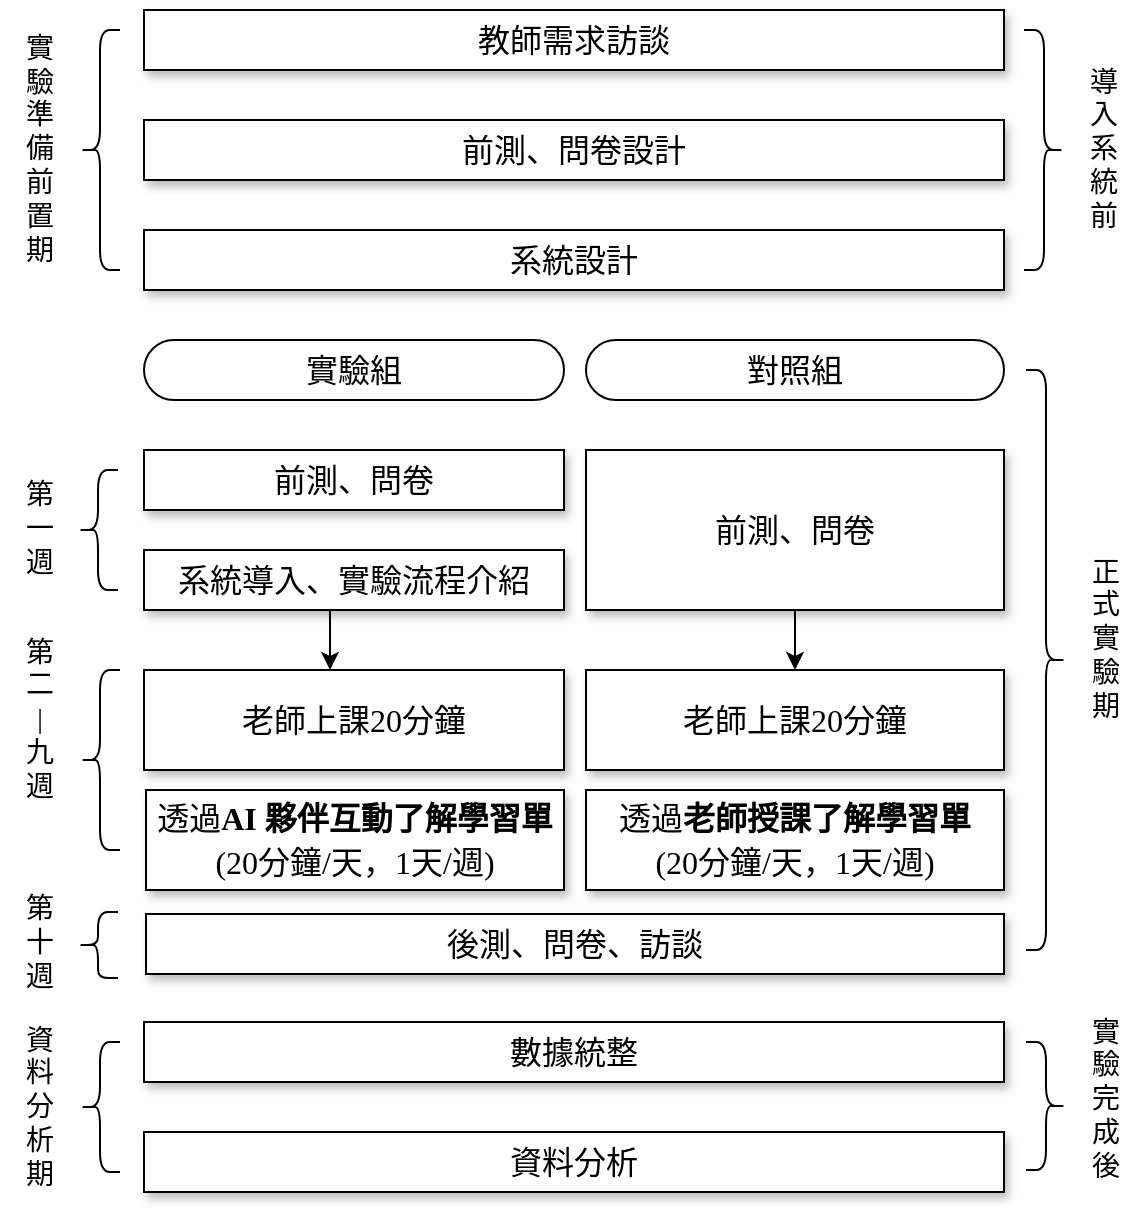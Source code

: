 <mxfile version="27.1.4">
  <diagram name="Page-1" id="90a13364-a465-7bf4-72fc-28e22215d7a0">
    <mxGraphModel dx="786" dy="463" grid="1" gridSize="10" guides="1" tooltips="1" connect="1" arrows="1" fold="1" page="1" pageScale="1.5" pageWidth="1169" pageHeight="826" background="none" math="0" shadow="0">
      <root>
        <mxCell id="0" style=";html=1;" />
        <mxCell id="1" style=";html=1;" parent="0" />
        <mxCell id="YoKq40f7h98XqhHqaOgo-1" value="&lt;font style=&quot;font-size: 16px;&quot; face=&quot;標楷體&quot;&gt;教師需求訪談&lt;/font&gt;" style="whiteSpace=wrap;html=1;shadow=1;fontSize=18;" parent="1" vertex="1">
          <mxGeometry x="320" y="90" width="430" height="30" as="geometry" />
        </mxCell>
        <mxCell id="YoKq40f7h98XqhHqaOgo-2" value="&lt;font style=&quot;font-size: 16px;&quot; face=&quot;標楷體&quot;&gt;前測、問卷設計&lt;/font&gt;" style="whiteSpace=wrap;html=1;shadow=1;fontSize=18;" parent="1" vertex="1">
          <mxGeometry x="320" y="145" width="430" height="30" as="geometry" />
        </mxCell>
        <mxCell id="YoKq40f7h98XqhHqaOgo-3" value="&lt;font style=&quot;font-size: 16px;&quot; face=&quot;標楷體&quot;&gt;系統設計&lt;/font&gt;" style="whiteSpace=wrap;html=1;shadow=1;fontSize=18;" parent="1" vertex="1">
          <mxGeometry x="320" y="200" width="430" height="30" as="geometry" />
        </mxCell>
        <mxCell id="YoKq40f7h98XqhHqaOgo-4" value="&lt;font face=&quot;標楷體&quot; style=&quot;font-size: 16px;&quot;&gt;實驗組&lt;/font&gt;" style="rounded=1;whiteSpace=wrap;html=1;arcSize=50;" parent="1" vertex="1">
          <mxGeometry x="320" y="255" width="210" height="30" as="geometry" />
        </mxCell>
        <mxCell id="YoKq40f7h98XqhHqaOgo-5" value="&lt;span style=&quot;font-family: 標楷體; font-size: 16px;&quot;&gt;對照組&lt;/span&gt;" style="rounded=1;whiteSpace=wrap;html=1;arcSize=50;" parent="1" vertex="1">
          <mxGeometry x="541" y="255" width="209" height="30" as="geometry" />
        </mxCell>
        <mxCell id="YoKq40f7h98XqhHqaOgo-6" value="&lt;font face=&quot;標楷體&quot;&gt;&lt;span style=&quot;font-size: 16px;&quot;&gt;前測、問卷&lt;/span&gt;&lt;/font&gt;" style="whiteSpace=wrap;html=1;shadow=1;fontSize=18;" parent="1" vertex="1">
          <mxGeometry x="320" y="310" width="210" height="30" as="geometry" />
        </mxCell>
        <mxCell id="YoKq40f7h98XqhHqaOgo-7" value="&lt;font face=&quot;標楷體&quot;&gt;&lt;span style=&quot;font-size: 16px;&quot;&gt;前測、問卷&lt;/span&gt;&lt;/font&gt;" style="whiteSpace=wrap;html=1;shadow=1;fontSize=18;" parent="1" vertex="1">
          <mxGeometry x="541" y="310" width="209" height="80" as="geometry" />
        </mxCell>
        <mxCell id="YoKq40f7h98XqhHqaOgo-8" value="&lt;font face=&quot;標楷體&quot;&gt;&lt;span style=&quot;font-size: 16px;&quot;&gt;系統導入、實驗流程介紹&lt;/span&gt;&lt;/font&gt;" style="whiteSpace=wrap;html=1;shadow=1;fontSize=18;" parent="1" vertex="1">
          <mxGeometry x="320" y="360" width="210" height="30" as="geometry" />
        </mxCell>
        <mxCell id="YoKq40f7h98XqhHqaOgo-9" value="&lt;span style=&quot;font-family: 標楷體; font-size: 16px;&quot;&gt;老師上課20分鐘&lt;/span&gt;" style="whiteSpace=wrap;html=1;shadow=1;fontSize=18;" parent="1" vertex="1">
          <mxGeometry x="320" y="420" width="210" height="50" as="geometry" />
        </mxCell>
        <mxCell id="YoKq40f7h98XqhHqaOgo-10" value="&lt;span style=&quot;font-size: 16px;&quot;&gt;&lt;font face=&quot;標楷體&quot;&gt;老師上課20分鐘&lt;/font&gt;&lt;br&gt;&lt;/span&gt;" style="whiteSpace=wrap;html=1;shadow=1;fontSize=18;" parent="1" vertex="1">
          <mxGeometry x="541" y="420" width="209" height="50" as="geometry" />
        </mxCell>
        <mxCell id="YoKq40f7h98XqhHqaOgo-11" value="&lt;font face=&quot;標楷體&quot;&gt;&lt;span style=&quot;font-size: 16px;&quot;&gt;後測、問卷、訪談&lt;/span&gt;&lt;/font&gt;" style="whiteSpace=wrap;html=1;shadow=1;fontSize=18;" parent="1" vertex="1">
          <mxGeometry x="321" y="542" width="429" height="30" as="geometry" />
        </mxCell>
        <mxCell id="YoKq40f7h98XqhHqaOgo-12" value="&lt;font face=&quot;標楷體&quot;&gt;&lt;span style=&quot;font-size: 16px;&quot;&gt;數據統整&lt;/span&gt;&lt;/font&gt;" style="whiteSpace=wrap;html=1;shadow=1;fontSize=18;" parent="1" vertex="1">
          <mxGeometry x="320" y="596" width="430" height="30" as="geometry" />
        </mxCell>
        <mxCell id="YoKq40f7h98XqhHqaOgo-13" value="&lt;font face=&quot;標楷體&quot;&gt;&lt;span style=&quot;font-size: 16px;&quot;&gt;資料分析&lt;/span&gt;&lt;/font&gt;" style="whiteSpace=wrap;html=1;shadow=1;fontSize=18;" parent="1" vertex="1">
          <mxGeometry x="320" y="651" width="430" height="30" as="geometry" />
        </mxCell>
        <mxCell id="YoKq40f7h98XqhHqaOgo-14" value="" style="shape=curlyBracket;whiteSpace=wrap;html=1;rounded=1;labelPosition=left;verticalLabelPosition=middle;align=right;verticalAlign=middle;" parent="1" vertex="1">
          <mxGeometry x="288" y="606" width="20" height="65" as="geometry" />
        </mxCell>
        <mxCell id="YoKq40f7h98XqhHqaOgo-15" value="" style="shape=curlyBracket;whiteSpace=wrap;html=1;rounded=1;labelPosition=left;verticalLabelPosition=middle;align=right;verticalAlign=middle;" parent="1" vertex="1">
          <mxGeometry x="288" y="100" width="20" height="120" as="geometry" />
        </mxCell>
        <mxCell id="YoKq40f7h98XqhHqaOgo-18" value="&lt;font style=&quot;font-size: 14px;&quot; face=&quot;標楷體&quot;&gt;第&lt;/font&gt;&lt;div&gt;&lt;font style=&quot;font-size: 14px;&quot; face=&quot;標楷體&quot;&gt;一&lt;/font&gt;&lt;/div&gt;&lt;div&gt;&lt;span style=&quot;font-family: 標楷體; background-color: transparent; color: light-dark(rgb(0, 0, 0), rgb(255, 255, 255));&quot;&gt;&lt;font style=&quot;font-size: 14px;&quot;&gt;週&lt;/font&gt;&lt;/span&gt;&lt;/div&gt;" style="text;html=1;align=center;verticalAlign=middle;whiteSpace=wrap;rounded=0;fontFamily=Comic Sans MS;" parent="1" vertex="1">
          <mxGeometry x="248" y="305" width="40" height="90" as="geometry" />
        </mxCell>
        <mxCell id="YoKq40f7h98XqhHqaOgo-19" value="&lt;font style=&quot;font-size: 14px;&quot; face=&quot;標楷體&quot;&gt;第&lt;/font&gt;&lt;div&gt;&lt;font style=&quot;font-size: 14px;&quot; face=&quot;標楷體&quot;&gt;二&lt;/font&gt;&lt;/div&gt;&lt;div&gt;&lt;font style=&quot;font-size: 14px;&quot; face=&quot;標楷體&quot;&gt;|&lt;/font&gt;&lt;/div&gt;&lt;div&gt;&lt;font style=&quot;font-size: 14px;&quot; face=&quot;標楷體&quot;&gt;九&lt;/font&gt;&lt;/div&gt;&lt;div&gt;&lt;span style=&quot;font-family: 標楷體; background-color: transparent; color: light-dark(rgb(0, 0, 0), rgb(255, 255, 255));&quot;&gt;&lt;font style=&quot;font-size: 14px;&quot;&gt;週&lt;/font&gt;&lt;/span&gt;&lt;/div&gt;" style="text;html=1;align=center;verticalAlign=middle;whiteSpace=wrap;rounded=0;fontFamily=Comic Sans MS;" parent="1" vertex="1">
          <mxGeometry x="248" y="400" width="40" height="90" as="geometry" />
        </mxCell>
        <mxCell id="YoKq40f7h98XqhHqaOgo-20" value="&lt;font style=&quot;font-size: 14px;&quot; face=&quot;標楷體&quot;&gt;第&lt;/font&gt;&lt;div&gt;&lt;font style=&quot;font-size: 14px;&quot; face=&quot;標楷體&quot;&gt;十&lt;/font&gt;&lt;/div&gt;&lt;div&gt;&lt;span style=&quot;font-family: 標楷體; background-color: transparent; color: light-dark(rgb(0, 0, 0), rgb(255, 255, 255));&quot;&gt;&lt;font style=&quot;font-size: 14px;&quot;&gt;週&lt;/font&gt;&lt;/span&gt;&lt;/div&gt;" style="text;html=1;align=center;verticalAlign=middle;whiteSpace=wrap;rounded=0;fontFamily=Comic Sans MS;" parent="1" vertex="1">
          <mxGeometry x="248" y="512" width="40" height="90" as="geometry" />
        </mxCell>
        <mxCell id="YoKq40f7h98XqhHqaOgo-21" value="&lt;font style=&quot;font-size: 14px;&quot; face=&quot;標楷體&quot;&gt;資&lt;/font&gt;&lt;div&gt;&lt;font style=&quot;font-size: 14px;&quot; face=&quot;標楷體&quot;&gt;料&lt;/font&gt;&lt;/div&gt;&lt;div&gt;&lt;font style=&quot;font-size: 14px;&quot; face=&quot;標楷體&quot;&gt;分&lt;/font&gt;&lt;/div&gt;&lt;div&gt;&lt;font style=&quot;font-size: 14px;&quot; face=&quot;標楷體&quot;&gt;析&lt;/font&gt;&lt;/div&gt;&lt;div&gt;&lt;font style=&quot;font-size: 14px;&quot; face=&quot;標楷體&quot;&gt;期&lt;/font&gt;&lt;/div&gt;" style="text;html=1;align=center;verticalAlign=middle;whiteSpace=wrap;rounded=0;fontFamily=Comic Sans MS;" parent="1" vertex="1">
          <mxGeometry x="248" y="593.5" width="40" height="90" as="geometry" />
        </mxCell>
        <mxCell id="YoKq40f7h98XqhHqaOgo-22" value="" style="shape=curlyBracket;whiteSpace=wrap;html=1;rounded=1;labelPosition=left;verticalLabelPosition=middle;align=right;verticalAlign=middle;" parent="1" vertex="1">
          <mxGeometry x="287" y="541" width="20" height="33" as="geometry" />
        </mxCell>
        <mxCell id="YoKq40f7h98XqhHqaOgo-23" value="" style="shape=curlyBracket;whiteSpace=wrap;html=1;rounded=1;labelPosition=left;verticalLabelPosition=middle;align=right;verticalAlign=middle;" parent="1" vertex="1">
          <mxGeometry x="288" y="420" width="20" height="90" as="geometry" />
        </mxCell>
        <mxCell id="YoKq40f7h98XqhHqaOgo-24" value="" style="shape=curlyBracket;whiteSpace=wrap;html=1;rounded=1;labelPosition=left;verticalLabelPosition=middle;align=right;verticalAlign=middle;" parent="1" vertex="1">
          <mxGeometry x="287" y="320" width="20" height="60" as="geometry" />
        </mxCell>
        <mxCell id="YoKq40f7h98XqhHqaOgo-25" value="&lt;font style=&quot;font-size: 14px;&quot; face=&quot;標楷體&quot;&gt;實&lt;/font&gt;&lt;div&gt;&lt;font style=&quot;font-size: 14px;&quot; face=&quot;標楷體&quot;&gt;驗&lt;/font&gt;&lt;/div&gt;&lt;div&gt;&lt;font style=&quot;font-size: 14px;&quot; face=&quot;標楷體&quot;&gt;準&lt;/font&gt;&lt;/div&gt;&lt;div&gt;&lt;font style=&quot;font-size: 14px;&quot; face=&quot;標楷體&quot;&gt;備&lt;/font&gt;&lt;/div&gt;&lt;div&gt;&lt;font style=&quot;font-size: 14px;&quot; face=&quot;標楷體&quot;&gt;前&lt;/font&gt;&lt;/div&gt;&lt;div&gt;&lt;font style=&quot;font-size: 14px;&quot; face=&quot;標楷體&quot;&gt;置&lt;/font&gt;&lt;/div&gt;&lt;div&gt;&lt;font style=&quot;font-size: 14px;&quot; face=&quot;標楷體&quot;&gt;期&lt;/font&gt;&lt;/div&gt;" style="text;html=1;align=center;verticalAlign=middle;whiteSpace=wrap;rounded=0;fontFamily=Comic Sans MS;" parent="1" vertex="1">
          <mxGeometry x="248" y="115" width="40" height="90" as="geometry" />
        </mxCell>
        <mxCell id="YoKq40f7h98XqhHqaOgo-27" value="" style="shape=curlyBracket;whiteSpace=wrap;html=1;rounded=1;flipH=1;labelPosition=right;verticalLabelPosition=middle;align=left;verticalAlign=middle;" parent="1" vertex="1">
          <mxGeometry x="760" y="100" width="20" height="120" as="geometry" />
        </mxCell>
        <mxCell id="YoKq40f7h98XqhHqaOgo-28" value="" style="shape=curlyBracket;whiteSpace=wrap;html=1;rounded=1;flipH=1;labelPosition=right;verticalLabelPosition=middle;align=left;verticalAlign=middle;" parent="1" vertex="1">
          <mxGeometry x="761" y="270" width="20" height="290" as="geometry" />
        </mxCell>
        <mxCell id="YoKq40f7h98XqhHqaOgo-29" value="" style="shape=curlyBracket;whiteSpace=wrap;html=1;rounded=1;flipH=1;labelPosition=right;verticalLabelPosition=middle;align=left;verticalAlign=middle;" parent="1" vertex="1">
          <mxGeometry x="761" y="606" width="20" height="64" as="geometry" />
        </mxCell>
        <mxCell id="YoKq40f7h98XqhHqaOgo-32" value="" style="endArrow=classic;html=1;rounded=0;exitX=0.5;exitY=1;exitDx=0;exitDy=0;entryX=0.5;entryY=0;entryDx=0;entryDy=0;" parent="1" source="YoKq40f7h98XqhHqaOgo-7" target="YoKq40f7h98XqhHqaOgo-10" edge="1">
          <mxGeometry width="50" height="50" relative="1" as="geometry">
            <mxPoint x="480" y="460" as="sourcePoint" />
            <mxPoint x="530" y="410" as="targetPoint" />
          </mxGeometry>
        </mxCell>
        <mxCell id="YoKq40f7h98XqhHqaOgo-33" value="&lt;font face=&quot;標楷體&quot;&gt;&lt;span style=&quot;font-size: 14px;&quot;&gt;實&lt;/span&gt;&lt;/font&gt;&lt;div&gt;&lt;font face=&quot;標楷體&quot;&gt;&lt;span style=&quot;font-size: 14px;&quot;&gt;驗&lt;/span&gt;&lt;/font&gt;&lt;/div&gt;&lt;div&gt;&lt;font face=&quot;標楷體&quot;&gt;&lt;span style=&quot;font-size: 14px;&quot;&gt;完&lt;/span&gt;&lt;/font&gt;&lt;/div&gt;&lt;div&gt;&lt;font face=&quot;標楷體&quot;&gt;&lt;span style=&quot;font-size: 14px;&quot;&gt;成&lt;/span&gt;&lt;/font&gt;&lt;/div&gt;&lt;div&gt;&lt;font face=&quot;標楷體&quot;&gt;&lt;span style=&quot;font-size: 14px;&quot;&gt;後&lt;/span&gt;&lt;/font&gt;&lt;/div&gt;" style="text;html=1;align=center;verticalAlign=middle;whiteSpace=wrap;rounded=0;fontFamily=Comic Sans MS;" parent="1" vertex="1">
          <mxGeometry x="781" y="590" width="40" height="90" as="geometry" />
        </mxCell>
        <mxCell id="YoKq40f7h98XqhHqaOgo-34" value="&lt;font face=&quot;標楷體&quot;&gt;&lt;span style=&quot;font-size: 14px;&quot;&gt;正&lt;/span&gt;&lt;/font&gt;&lt;div&gt;&lt;font face=&quot;標楷體&quot;&gt;&lt;span style=&quot;font-size: 14px;&quot;&gt;式&lt;/span&gt;&lt;/font&gt;&lt;/div&gt;&lt;div&gt;&lt;font face=&quot;標楷體&quot;&gt;&lt;span style=&quot;font-size: 14px;&quot;&gt;實&lt;/span&gt;&lt;/font&gt;&lt;/div&gt;&lt;div&gt;&lt;font face=&quot;標楷體&quot;&gt;&lt;span style=&quot;font-size: 14px;&quot;&gt;驗&lt;/span&gt;&lt;/font&gt;&lt;/div&gt;&lt;div&gt;&lt;font face=&quot;標楷體&quot;&gt;&lt;span style=&quot;font-size: 14px;&quot;&gt;期&lt;/span&gt;&lt;/font&gt;&lt;/div&gt;" style="text;html=1;align=center;verticalAlign=middle;whiteSpace=wrap;rounded=0;fontFamily=Comic Sans MS;" parent="1" vertex="1">
          <mxGeometry x="781" y="360" width="40" height="90" as="geometry" />
        </mxCell>
        <mxCell id="YoKq40f7h98XqhHqaOgo-35" value="&lt;font face=&quot;標楷體&quot;&gt;&lt;span style=&quot;font-size: 14px;&quot;&gt;導&lt;/span&gt;&lt;/font&gt;&lt;div&gt;&lt;font face=&quot;標楷體&quot;&gt;&lt;span style=&quot;font-size: 14px;&quot;&gt;入&lt;/span&gt;&lt;/font&gt;&lt;/div&gt;&lt;div&gt;&lt;font face=&quot;標楷體&quot;&gt;&lt;span style=&quot;font-size: 14px;&quot;&gt;系&lt;/span&gt;&lt;/font&gt;&lt;/div&gt;&lt;div&gt;&lt;font face=&quot;標楷體&quot;&gt;&lt;span style=&quot;font-size: 14px;&quot;&gt;統&lt;/span&gt;&lt;/font&gt;&lt;/div&gt;&lt;div&gt;&lt;font face=&quot;標楷體&quot;&gt;&lt;span style=&quot;font-size: 14px;&quot;&gt;前&lt;/span&gt;&lt;/font&gt;&lt;/div&gt;" style="text;html=1;align=center;verticalAlign=middle;whiteSpace=wrap;rounded=0;fontFamily=Comic Sans MS;" parent="1" vertex="1">
          <mxGeometry x="780" y="115" width="40" height="90" as="geometry" />
        </mxCell>
        <mxCell id="ntevszBLm_33q98t6PgG-1" value="" style="endArrow=classic;html=1;rounded=0;exitX=0.5;exitY=1;exitDx=0;exitDy=0;entryX=0.5;entryY=0;entryDx=0;entryDy=0;" parent="1" edge="1">
          <mxGeometry width="50" height="50" relative="1" as="geometry">
            <mxPoint x="413" y="390" as="sourcePoint" />
            <mxPoint x="413" y="420" as="targetPoint" />
          </mxGeometry>
        </mxCell>
        <mxCell id="u6qo_X1T1Dqz0o0PN9vX-2" value="&lt;span style=&quot;font-size: 16px;&quot;&gt;&lt;font face=&quot;標楷體&quot;&gt;透過&lt;/font&gt;&lt;font face=&quot;Times New Roman&quot;&gt;&lt;b&gt;AI&amp;nbsp;&lt;/b&gt;&lt;/font&gt;&lt;font face=&quot;標楷體&quot;&gt;&lt;b&gt;夥伴互動了解學習單&lt;/b&gt;&lt;/font&gt;&lt;br&gt;&lt;font face=&quot;標楷體&quot;&gt;(20分鐘/天，1天/週)&lt;/font&gt;&lt;/span&gt;" style="whiteSpace=wrap;html=1;shadow=1;fontSize=18;" vertex="1" parent="1">
          <mxGeometry x="321" y="480" width="209" height="50" as="geometry" />
        </mxCell>
        <mxCell id="u6qo_X1T1Dqz0o0PN9vX-3" value="&lt;font style=&quot;font-size: 16px;&quot; face=&quot;標楷體&quot;&gt;透過&lt;b&gt;老師授課了解學習單&lt;/b&gt;&lt;/font&gt;&lt;br style=&quot;font-size: 16px;&quot;&gt;&lt;font style=&quot;font-size: 16px;&quot; face=&quot;標楷體&quot;&gt;(20分鐘/天，1天/週)&lt;/font&gt;" style="whiteSpace=wrap;html=1;shadow=1;fontSize=18;" vertex="1" parent="1">
          <mxGeometry x="541" y="480" width="209" height="50" as="geometry" />
        </mxCell>
      </root>
    </mxGraphModel>
  </diagram>
</mxfile>
